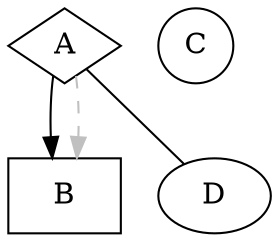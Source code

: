digraph test1 {

  A [shape=diamond]
  B [shape=box]
  C [shape=circle]

  A -> B [shape=box]
  C [shape=circle]

  A -> B [style=dashed, color=grey]
  A -> D [pen󠁄width=5, arrowhead=none]

}
